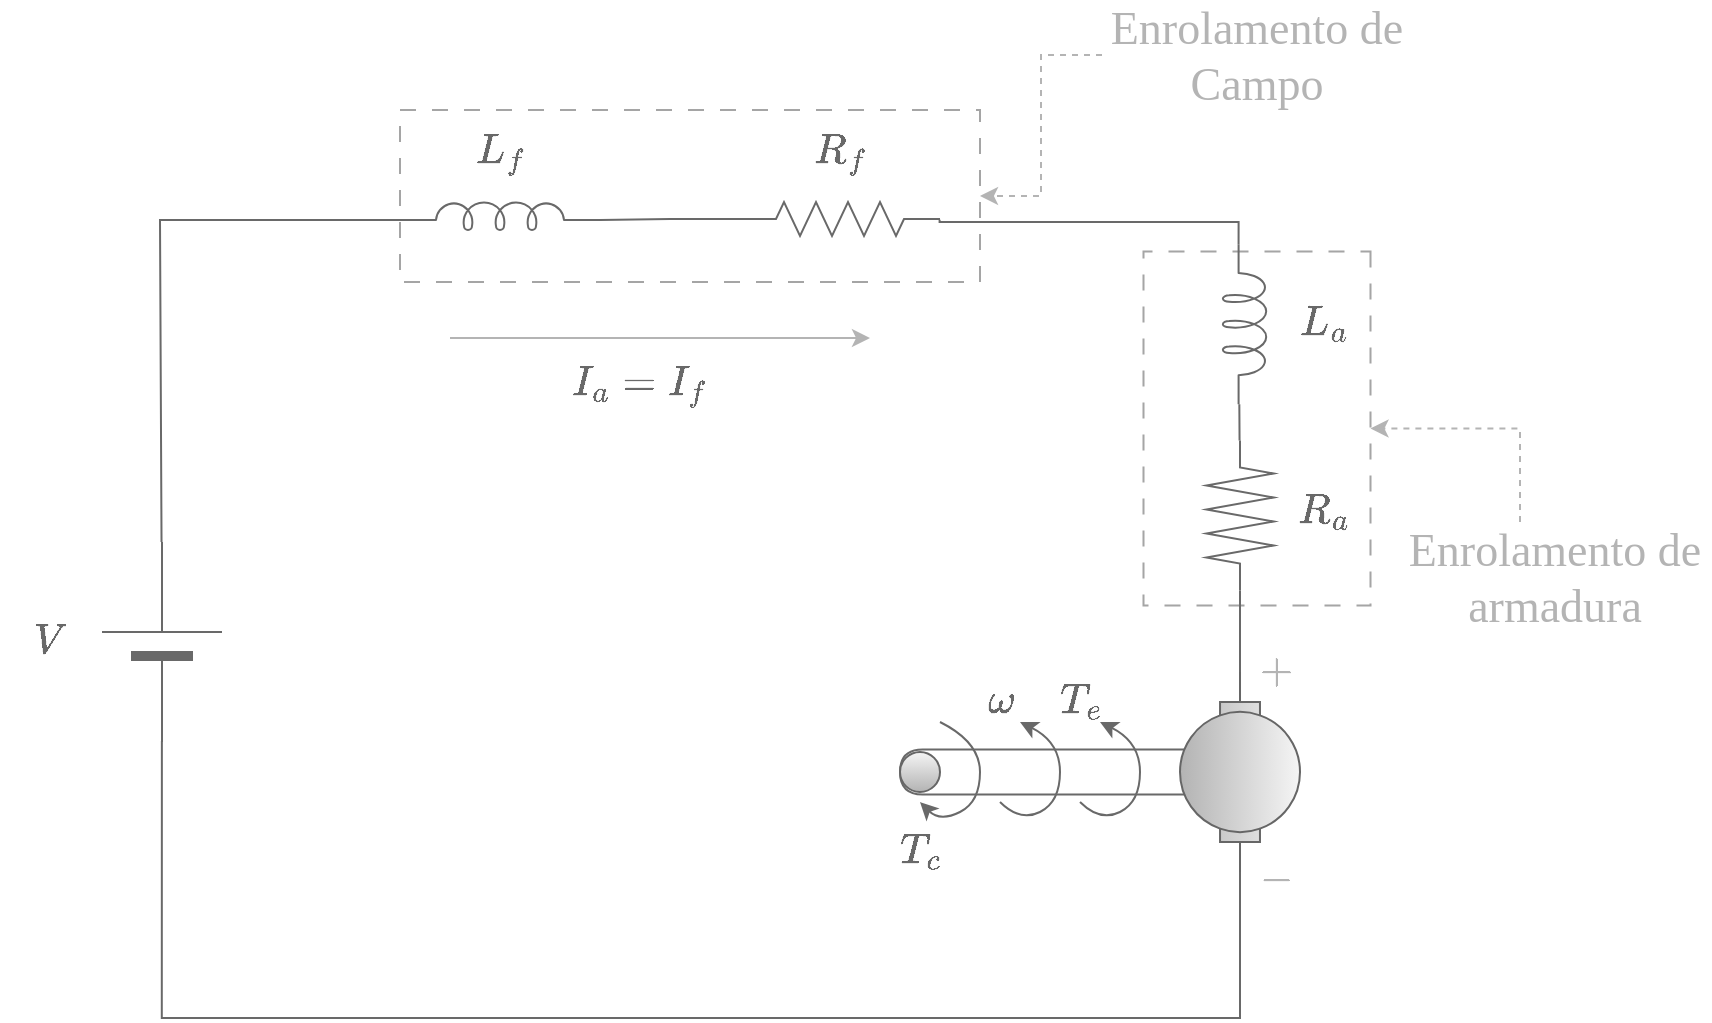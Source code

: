 <mxfile version="21.6.5" type="github">
  <diagram name="Page-1" id="xHoJqprVVUahzgXB5t3A">
    <mxGraphModel dx="1100" dy="905" grid="1" gridSize="10" guides="1" tooltips="1" connect="1" arrows="1" fold="1" page="1" pageScale="1" pageWidth="400" pageHeight="300" math="1" shadow="0">
      <root>
        <mxCell id="0" />
        <mxCell id="1" parent="0" />
        <mxCell id="6Jah6KSldDa7oSD2TOF_-25" value="" style="rounded=0;whiteSpace=wrap;html=1;fillColor=none;dashed=1;dashPattern=8 8;strokeColor=#696969;opacity=60;" vertex="1" parent="1">
          <mxGeometry x="360" y="-99" width="290" height="86" as="geometry" />
        </mxCell>
        <mxCell id="6Jah6KSldDa7oSD2TOF_-27" value="" style="rounded=0;whiteSpace=wrap;html=1;fillColor=none;dashed=1;dashPattern=8 8;rotation=90;strokeColor=#696969;opacity=60;" vertex="1" parent="1">
          <mxGeometry x="700" y="3.5" width="177" height="113.5" as="geometry" />
        </mxCell>
        <mxCell id="6Jah6KSldDa7oSD2TOF_-5" value="" style="shape=delay;whiteSpace=wrap;html=1;rotation=-180;strokeColor=#696969;" vertex="1" parent="1">
          <mxGeometry x="610" y="220.75" width="150" height="22.5" as="geometry" />
        </mxCell>
        <mxCell id="MJRBo0qhkyK9fX0G-ZfJ-2" value="" style="pointerEvents=1;verticalLabelPosition=bottom;shadow=0;dashed=0;align=center;html=1;verticalAlign=top;shape=mxgraph.electrical.inductors.inductor_5;strokeColor=#696969;" parent="1" vertex="1">
          <mxGeometry x="360" y="-53" width="100" height="14" as="geometry" />
        </mxCell>
        <mxCell id="6Jah6KSldDa7oSD2TOF_-23" style="edgeStyle=orthogonalEdgeStyle;rounded=0;orthogonalLoop=1;jettySize=auto;html=1;entryX=0;entryY=0.645;entryDx=0;entryDy=0;entryPerimeter=0;endArrow=none;endFill=0;strokeColor=#696969;" edge="1" parent="1" source="MJRBo0qhkyK9fX0G-ZfJ-3" target="MJRBo0qhkyK9fX0G-ZfJ-2">
          <mxGeometry relative="1" as="geometry">
            <Array as="points">
              <mxPoint x="240" y="-44" />
            </Array>
          </mxGeometry>
        </mxCell>
        <mxCell id="6Jah6KSldDa7oSD2TOF_-38" style="edgeStyle=orthogonalEdgeStyle;rounded=0;orthogonalLoop=1;jettySize=auto;html=1;entryX=1;entryY=0.5;entryDx=0;entryDy=0;entryPerimeter=0;endArrow=none;endFill=0;strokeColor=#696969;exitX=0.006;exitY=0.499;exitDx=0;exitDy=0;exitPerimeter=0;" edge="1" parent="1" source="MJRBo0qhkyK9fX0G-ZfJ-3" target="MJRBo0qhkyK9fX0G-ZfJ-1">
          <mxGeometry relative="1" as="geometry">
            <mxPoint x="241" y="226" as="sourcePoint" />
            <mxPoint x="772.5" y="298.5" as="targetPoint" />
            <Array as="points">
              <mxPoint x="241" y="355" />
              <mxPoint x="780" y="355" />
            </Array>
          </mxGeometry>
        </mxCell>
        <mxCell id="MJRBo0qhkyK9fX0G-ZfJ-3" value="" style="verticalLabelPosition=bottom;shadow=0;dashed=0;align=center;fillColor=strokeColor;html=1;verticalAlign=top;strokeWidth=1;shape=mxgraph.electrical.miscellaneous.monocell_battery;rotation=-90;strokeColor=#696969;" parent="1" vertex="1">
          <mxGeometry x="191" y="137" width="100" height="60" as="geometry" />
        </mxCell>
        <UserObject label="&lt;font style=&quot;font-size: 18px;&quot;&gt;\(I_{a} = I_{f}&lt;br&gt;\)&lt;/font&gt;" placeholders="1" name="Variable" id="MJRBo0qhkyK9fX0G-ZfJ-20">
          <mxCell style="text;html=1;strokeColor=none;fillColor=none;align=center;verticalAlign=middle;whiteSpace=wrap;overflow=hidden;fontColor=#696969;" parent="1" vertex="1">
            <mxGeometry x="389.75" y="23.08" width="180" height="30" as="geometry" />
          </mxCell>
        </UserObject>
        <UserObject label="&lt;font style=&quot;font-size: 18px;&quot;&gt;\(R_{a}\)&lt;/font&gt;" placeholders="1" name="Variable" id="MJRBo0qhkyK9fX0G-ZfJ-21">
          <mxCell style="text;html=1;strokeColor=none;fillColor=none;align=center;verticalAlign=middle;whiteSpace=wrap;overflow=hidden;fontColor=#696969;" parent="1" vertex="1">
            <mxGeometry x="797" y="87" width="50" height="30" as="geometry" />
          </mxCell>
        </UserObject>
        <UserObject label="&lt;font style=&quot;font-size: 18px;&quot;&gt;\(V\)&lt;/font&gt;" placeholders="1" name="Variable" id="MJRBo0qhkyK9fX0G-ZfJ-22">
          <mxCell style="text;html=1;strokeColor=none;fillColor=none;align=center;verticalAlign=middle;whiteSpace=wrap;overflow=hidden;fontColor=#696969;" parent="1" vertex="1">
            <mxGeometry x="160" y="152" width="50" height="30" as="geometry" />
          </mxCell>
        </UserObject>
        <UserObject label="&lt;font style=&quot;font-size: 18px;&quot;&gt;\(+\)&lt;/font&gt;" placeholders="1" name="Variable" id="MJRBo0qhkyK9fX0G-ZfJ-23">
          <mxCell style="text;html=1;strokeColor=none;fillColor=none;align=center;verticalAlign=middle;whiteSpace=wrap;overflow=hidden;fontColor=#B4B4B4;" parent="1" vertex="1">
            <mxGeometry x="772.5" y="167" width="50" height="30" as="geometry" />
          </mxCell>
        </UserObject>
        <mxCell id="MJRBo0qhkyK9fX0G-ZfJ-30" style="edgeStyle=orthogonalEdgeStyle;rounded=0;orthogonalLoop=1;jettySize=auto;html=1;fontColor=#B4B4B4;strokeColor=#B4B4B4;" parent="1" edge="1">
          <mxGeometry relative="1" as="geometry">
            <mxPoint x="595" y="15" as="targetPoint" />
            <mxPoint x="385" y="15" as="sourcePoint" />
            <Array as="points">
              <mxPoint x="545" y="15" />
              <mxPoint x="545" y="15" />
            </Array>
          </mxGeometry>
        </mxCell>
        <mxCell id="6Jah6KSldDa7oSD2TOF_-35" style="edgeStyle=orthogonalEdgeStyle;rounded=0;orthogonalLoop=1;jettySize=auto;html=1;strokeColor=#B4B4B4;dashed=1;" edge="1" parent="1" source="MJRBo0qhkyK9fX0G-ZfJ-31" target="6Jah6KSldDa7oSD2TOF_-25">
          <mxGeometry relative="1" as="geometry" />
        </mxCell>
        <mxCell id="MJRBo0qhkyK9fX0G-ZfJ-31" value="&lt;font face=&quot;Times New Roman&quot; style=&quot;font-size: 23px;&quot;&gt;Enrolamento de Campo&lt;/font&gt;" style="text;html=1;strokeColor=none;fillColor=none;align=center;verticalAlign=middle;whiteSpace=wrap;rounded=0;fontColor=#B4B4B4;" parent="1" vertex="1">
          <mxGeometry x="711" y="-154" width="155" height="55" as="geometry" />
        </mxCell>
        <mxCell id="6Jah6KSldDa7oSD2TOF_-16" style="edgeStyle=orthogonalEdgeStyle;rounded=0;orthogonalLoop=1;jettySize=auto;html=1;entryX=0;entryY=0.645;entryDx=0;entryDy=0;entryPerimeter=0;endArrow=none;endFill=0;exitX=0.998;exitY=0.524;exitDx=0;exitDy=0;exitPerimeter=0;strokeColor=#696969;" edge="1" parent="1" source="6Jah6KSldDa7oSD2TOF_-1" target="6Jah6KSldDa7oSD2TOF_-2">
          <mxGeometry relative="1" as="geometry">
            <Array as="points">
              <mxPoint x="630" y="-43" />
              <mxPoint x="779" y="-43" />
            </Array>
          </mxGeometry>
        </mxCell>
        <mxCell id="6Jah6KSldDa7oSD2TOF_-21" style="edgeStyle=orthogonalEdgeStyle;rounded=0;orthogonalLoop=1;jettySize=auto;html=1;entryX=1;entryY=0.645;entryDx=0;entryDy=0;entryPerimeter=0;endArrow=none;endFill=0;strokeColor=#696969;" edge="1" parent="1" source="6Jah6KSldDa7oSD2TOF_-1" target="MJRBo0qhkyK9fX0G-ZfJ-2">
          <mxGeometry relative="1" as="geometry" />
        </mxCell>
        <mxCell id="6Jah6KSldDa7oSD2TOF_-1" value="" style="pointerEvents=1;verticalLabelPosition=bottom;shadow=0;dashed=0;align=center;html=1;verticalAlign=top;shape=mxgraph.electrical.resistors.resistor_2;strokeColor=#696969;" vertex="1" parent="1">
          <mxGeometry x="530" y="-53" width="100" height="17" as="geometry" />
        </mxCell>
        <mxCell id="6Jah6KSldDa7oSD2TOF_-2" value="" style="pointerEvents=1;verticalLabelPosition=bottom;shadow=0;dashed=0;align=center;html=1;verticalAlign=top;shape=mxgraph.electrical.inductors.inductor_5;strokeColor=#696969;rotation=90;perimeterSpacing=0;" vertex="1" parent="1">
          <mxGeometry x="742.5" y="-3" width="80" height="22.16" as="geometry" />
        </mxCell>
        <mxCell id="6Jah6KSldDa7oSD2TOF_-19" style="edgeStyle=orthogonalEdgeStyle;rounded=0;orthogonalLoop=1;jettySize=auto;html=1;entryX=0;entryY=0.5;entryDx=0;entryDy=0;entryPerimeter=0;endArrow=none;endFill=0;strokeColor=#696969;" edge="1" parent="1" source="6Jah6KSldDa7oSD2TOF_-3" target="MJRBo0qhkyK9fX0G-ZfJ-1">
          <mxGeometry relative="1" as="geometry" />
        </mxCell>
        <mxCell id="6Jah6KSldDa7oSD2TOF_-20" style="edgeStyle=orthogonalEdgeStyle;rounded=0;orthogonalLoop=1;jettySize=auto;html=1;entryX=1.001;entryY=0.628;entryDx=0;entryDy=0;entryPerimeter=0;endArrow=none;endFill=0;strokeColor=#696969;" edge="1" parent="1" source="6Jah6KSldDa7oSD2TOF_-3" target="6Jah6KSldDa7oSD2TOF_-2">
          <mxGeometry relative="1" as="geometry">
            <Array as="points">
              <mxPoint x="780" y="53" />
            </Array>
          </mxGeometry>
        </mxCell>
        <mxCell id="6Jah6KSldDa7oSD2TOF_-3" value="" style="pointerEvents=1;verticalLabelPosition=bottom;shadow=0;dashed=0;align=center;html=1;verticalAlign=top;shape=mxgraph.electrical.resistors.resistor_2;strokeColor=#696969;rotation=90;" vertex="1" parent="1">
          <mxGeometry x="742.5" y="87" width="75" height="33.5" as="geometry" />
        </mxCell>
        <mxCell id="MJRBo0qhkyK9fX0G-ZfJ-1" value="" style="shape=mxgraph.electrical.electro-mechanical.motor_2;html=1;shadow=0;dashed=0;align=center;fontSize=30;strokeWidth=1;rotation=90;fillColor=#f5f5f5;strokeColor=#666666;fillStyle=solid;gradientColor=#b3b3b3;" parent="1" vertex="1">
          <mxGeometry x="730" y="202" width="100" height="60" as="geometry" />
        </mxCell>
        <mxCell id="6Jah6KSldDa7oSD2TOF_-9" value="" style="ellipse;whiteSpace=wrap;html=1;aspect=fixed;strokeColor=#666666;fillColor=#f5f5f5;gradientColor=#b3b3b3;" vertex="1" parent="1">
          <mxGeometry x="610" y="222" width="20" height="20" as="geometry" />
        </mxCell>
        <mxCell id="6Jah6KSldDa7oSD2TOF_-10" value="" style="curved=1;endArrow=none;html=1;rounded=0;startArrow=classic;startFill=1;endFill=0;strokeColor=#696969;" edge="1" parent="1">
          <mxGeometry width="50" height="50" relative="1" as="geometry">
            <mxPoint x="620" y="247" as="sourcePoint" />
            <mxPoint x="630" y="207" as="targetPoint" />
            <Array as="points">
              <mxPoint x="630" y="257" />
              <mxPoint x="650" y="247" />
              <mxPoint x="650" y="217" />
            </Array>
          </mxGeometry>
        </mxCell>
        <mxCell id="6Jah6KSldDa7oSD2TOF_-14" value="" style="curved=1;endArrow=classic;html=1;rounded=0;strokeColor=#696969;" edge="1" parent="1">
          <mxGeometry width="50" height="50" relative="1" as="geometry">
            <mxPoint x="660" y="247" as="sourcePoint" />
            <mxPoint x="670" y="207" as="targetPoint" />
            <Array as="points">
              <mxPoint x="670" y="257" />
              <mxPoint x="690" y="247" />
              <mxPoint x="690" y="217" />
            </Array>
          </mxGeometry>
        </mxCell>
        <mxCell id="6Jah6KSldDa7oSD2TOF_-15" value="" style="curved=1;endArrow=classic;html=1;rounded=0;strokeColor=#696969;" edge="1" parent="1">
          <mxGeometry width="50" height="50" relative="1" as="geometry">
            <mxPoint x="700" y="247" as="sourcePoint" />
            <mxPoint x="710" y="207" as="targetPoint" />
            <Array as="points">
              <mxPoint x="710" y="257" />
              <mxPoint x="730" y="247" />
              <mxPoint x="730" y="217" />
            </Array>
          </mxGeometry>
        </mxCell>
        <UserObject label="&lt;font style=&quot;font-size: 18px;&quot;&gt;\(-\)&lt;/font&gt;" placeholders="1" name="Variable" id="6Jah6KSldDa7oSD2TOF_-24">
          <mxCell style="text;html=1;strokeColor=none;fillColor=none;align=center;verticalAlign=middle;whiteSpace=wrap;overflow=hidden;fontColor=#B4B4B4;" vertex="1" parent="1">
            <mxGeometry x="772.5" y="271" width="50" height="30" as="geometry" />
          </mxCell>
        </UserObject>
        <UserObject label="&lt;font style=&quot;font-size: 18px;&quot;&gt;\(L_{a}\)&lt;/font&gt;" placeholders="1" name="Variable" id="6Jah6KSldDa7oSD2TOF_-29">
          <mxCell style="text;html=1;strokeColor=none;fillColor=none;align=center;verticalAlign=middle;whiteSpace=wrap;overflow=hidden;fontColor=#696969;" vertex="1" parent="1">
            <mxGeometry x="797" y="-6.92" width="50" height="30" as="geometry" />
          </mxCell>
        </UserObject>
        <UserObject label="&lt;font style=&quot;font-size: 18px;&quot;&gt;\(L_{f}\)&lt;/font&gt;" placeholders="1" name="Variable" id="6Jah6KSldDa7oSD2TOF_-30">
          <mxCell style="text;html=1;strokeColor=none;fillColor=none;align=center;verticalAlign=middle;whiteSpace=wrap;overflow=hidden;fontColor=#696969;" vertex="1" parent="1">
            <mxGeometry x="385" y="-93" width="50" height="30" as="geometry" />
          </mxCell>
        </UserObject>
        <UserObject label="&lt;font style=&quot;font-size: 18px;&quot;&gt;\(R_{f}\)&lt;/font&gt;" placeholders="1" name="Variable" id="6Jah6KSldDa7oSD2TOF_-31">
          <mxCell style="text;html=1;strokeColor=none;fillColor=none;align=center;verticalAlign=middle;whiteSpace=wrap;overflow=hidden;fontColor=#696969;" vertex="1" parent="1">
            <mxGeometry x="554.5" y="-93" width="50" height="30" as="geometry" />
          </mxCell>
        </UserObject>
        <UserObject label="&lt;font style=&quot;font-size: 18px;&quot;&gt;\(T_c\)&lt;/font&gt;" placeholders="1" name="Variable" id="6Jah6KSldDa7oSD2TOF_-32">
          <mxCell style="text;html=1;strokeColor=none;fillColor=none;align=center;verticalAlign=middle;whiteSpace=wrap;overflow=hidden;fontColor=#696969;" vertex="1" parent="1">
            <mxGeometry x="569.75" y="257" width="100.5" height="30" as="geometry" />
          </mxCell>
        </UserObject>
        <UserObject label="&lt;font style=&quot;font-size: 18px;&quot;&gt;\(\omega\)&lt;/font&gt;" placeholders="1" name="Variable" id="6Jah6KSldDa7oSD2TOF_-33">
          <mxCell style="text;html=1;strokeColor=none;fillColor=none;align=center;verticalAlign=middle;whiteSpace=wrap;overflow=hidden;fontColor=#696969;" vertex="1" parent="1">
            <mxGeometry x="610" y="182" width="100.5" height="30" as="geometry" />
          </mxCell>
        </UserObject>
        <UserObject label="&lt;font style=&quot;font-size: 18px;&quot;&gt;\(T_e\)&lt;/font&gt;" placeholders="1" name="Variable" id="6Jah6KSldDa7oSD2TOF_-34">
          <mxCell style="text;html=1;strokeColor=none;fillColor=none;align=center;verticalAlign=middle;whiteSpace=wrap;overflow=hidden;fontColor=#696969;" vertex="1" parent="1">
            <mxGeometry x="650" y="182" width="100.5" height="30" as="geometry" />
          </mxCell>
        </UserObject>
        <mxCell id="6Jah6KSldDa7oSD2TOF_-37" style="edgeStyle=orthogonalEdgeStyle;rounded=0;orthogonalLoop=1;jettySize=auto;html=1;entryX=0.5;entryY=0;entryDx=0;entryDy=0;strokeColor=#B4B4B4;dashed=1;" edge="1" parent="1" source="6Jah6KSldDa7oSD2TOF_-36" target="6Jah6KSldDa7oSD2TOF_-27">
          <mxGeometry relative="1" as="geometry">
            <mxPoint x="950" y="177" as="sourcePoint" />
            <mxPoint x="840" y="60.74" as="targetPoint" />
            <Array as="points">
              <mxPoint x="920" y="60" />
            </Array>
          </mxGeometry>
        </mxCell>
        <mxCell id="6Jah6KSldDa7oSD2TOF_-36" value="&lt;font face=&quot;Times New Roman&quot; style=&quot;font-size: 23px;&quot;&gt;Enrolamento de armadura&lt;/font&gt;" style="text;html=1;strokeColor=none;fillColor=none;align=center;verticalAlign=middle;whiteSpace=wrap;rounded=0;fontColor=#B4B4B4;" vertex="1" parent="1">
          <mxGeometry x="860" y="107" width="155" height="55" as="geometry" />
        </mxCell>
      </root>
    </mxGraphModel>
  </diagram>
</mxfile>
